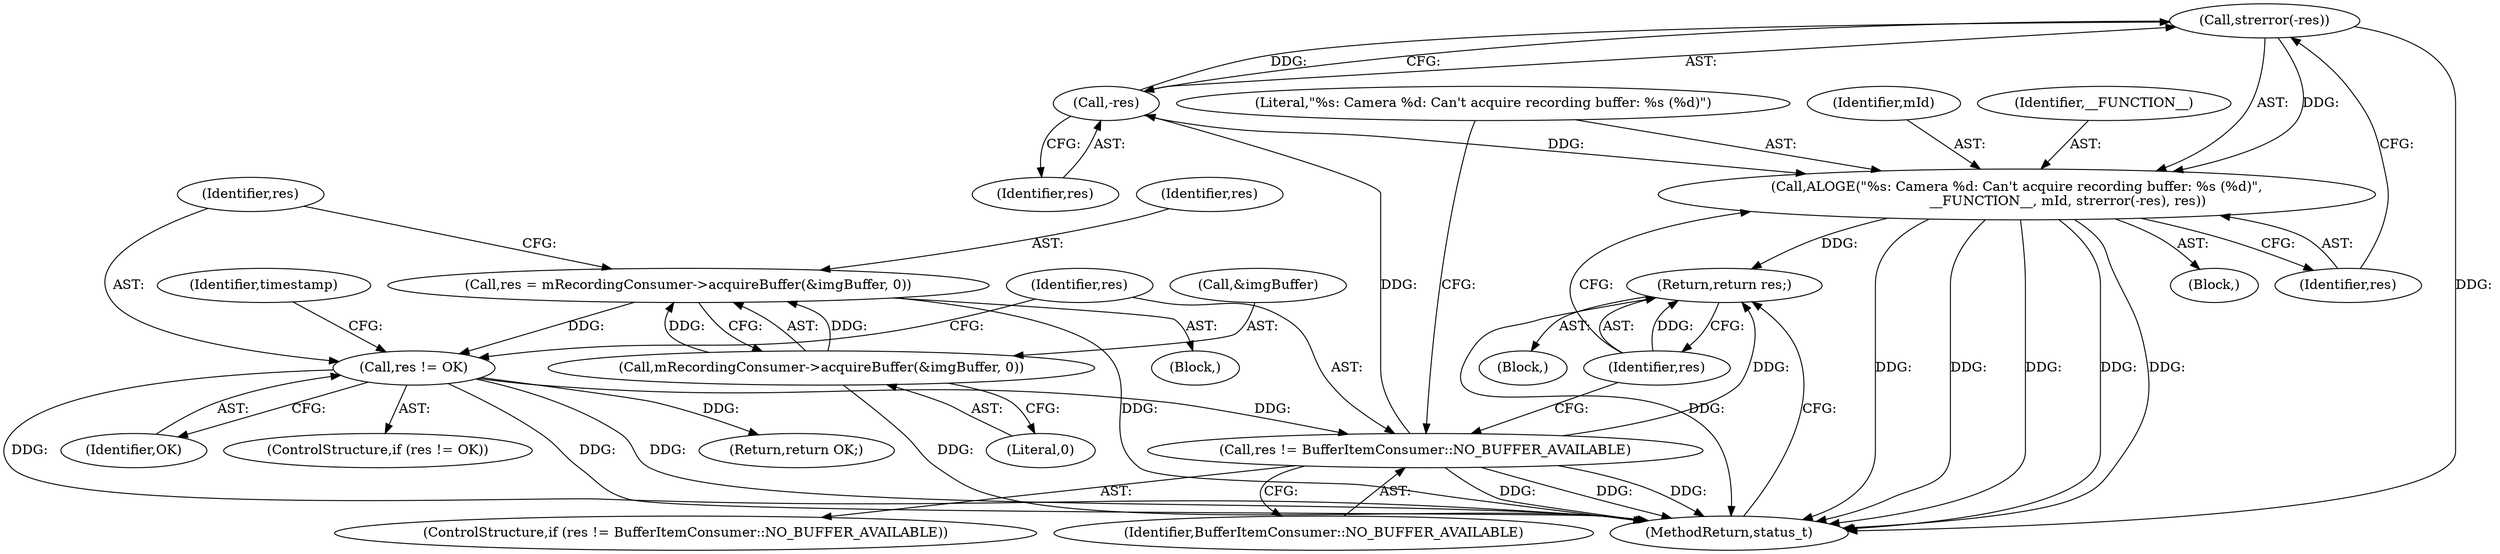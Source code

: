 digraph "0_Android_1f24c730ab6ca5aff1e3137b340b8aeaeda4bdbc_2@API" {
"1000176" [label="(Call,strerror(-res))"];
"1000177" [label="(Call,-res)"];
"1000168" [label="(Call,res != BufferItemConsumer::NO_BUFFER_AVAILABLE)"];
"1000163" [label="(Call,res != OK)"];
"1000156" [label="(Call,res = mRecordingConsumer->acquireBuffer(&imgBuffer, 0))"];
"1000158" [label="(Call,mRecordingConsumer->acquireBuffer(&imgBuffer, 0))"];
"1000172" [label="(Call,ALOGE(\"%s: Camera %d: Can't acquire recording buffer: %s (%d)\",\n                        __FUNCTION__, mId, strerror(-res), res))"];
"1000180" [label="(Return,return res;)"];
"1000175" [label="(Identifier,mId)"];
"1000178" [label="(Identifier,res)"];
"1000181" [label="(Identifier,res)"];
"1000177" [label="(Call,-res)"];
"1000171" [label="(Block,)"];
"1000156" [label="(Call,res = mRecordingConsumer->acquireBuffer(&imgBuffer, 0))"];
"1000173" [label="(Literal,\"%s: Camera %d: Can't acquire recording buffer: %s (%d)\")"];
"1000172" [label="(Call,ALOGE(\"%s: Camera %d: Can't acquire recording buffer: %s (%d)\",\n                        __FUNCTION__, mId, strerror(-res), res))"];
"1000163" [label="(Call,res != OK)"];
"1000162" [label="(ControlStructure,if (res != OK))"];
"1000157" [label="(Identifier,res)"];
"1000397" [label="(MethodReturn,status_t)"];
"1000166" [label="(Block,)"];
"1000176" [label="(Call,strerror(-res))"];
"1000152" [label="(Block,)"];
"1000174" [label="(Identifier,__FUNCTION__)"];
"1000167" [label="(ControlStructure,if (res != BufferItemConsumer::NO_BUFFER_AVAILABLE))"];
"1000164" [label="(Identifier,res)"];
"1000170" [label="(Identifier,BufferItemConsumer::NO_BUFFER_AVAILABLE)"];
"1000168" [label="(Call,res != BufferItemConsumer::NO_BUFFER_AVAILABLE)"];
"1000158" [label="(Call,mRecordingConsumer->acquireBuffer(&imgBuffer, 0))"];
"1000395" [label="(Return,return OK;)"];
"1000180" [label="(Return,return res;)"];
"1000179" [label="(Identifier,res)"];
"1000165" [label="(Identifier,OK)"];
"1000159" [label="(Call,&imgBuffer)"];
"1000183" [label="(Identifier,timestamp)"];
"1000169" [label="(Identifier,res)"];
"1000161" [label="(Literal,0)"];
"1000176" -> "1000172"  [label="AST: "];
"1000176" -> "1000177"  [label="CFG: "];
"1000177" -> "1000176"  [label="AST: "];
"1000179" -> "1000176"  [label="CFG: "];
"1000176" -> "1000397"  [label="DDG: "];
"1000176" -> "1000172"  [label="DDG: "];
"1000177" -> "1000176"  [label="DDG: "];
"1000177" -> "1000178"  [label="CFG: "];
"1000178" -> "1000177"  [label="AST: "];
"1000168" -> "1000177"  [label="DDG: "];
"1000177" -> "1000172"  [label="DDG: "];
"1000168" -> "1000167"  [label="AST: "];
"1000168" -> "1000170"  [label="CFG: "];
"1000169" -> "1000168"  [label="AST: "];
"1000170" -> "1000168"  [label="AST: "];
"1000173" -> "1000168"  [label="CFG: "];
"1000181" -> "1000168"  [label="CFG: "];
"1000168" -> "1000397"  [label="DDG: "];
"1000168" -> "1000397"  [label="DDG: "];
"1000168" -> "1000397"  [label="DDG: "];
"1000163" -> "1000168"  [label="DDG: "];
"1000168" -> "1000180"  [label="DDG: "];
"1000163" -> "1000162"  [label="AST: "];
"1000163" -> "1000165"  [label="CFG: "];
"1000164" -> "1000163"  [label="AST: "];
"1000165" -> "1000163"  [label="AST: "];
"1000169" -> "1000163"  [label="CFG: "];
"1000183" -> "1000163"  [label="CFG: "];
"1000163" -> "1000397"  [label="DDG: "];
"1000163" -> "1000397"  [label="DDG: "];
"1000163" -> "1000397"  [label="DDG: "];
"1000156" -> "1000163"  [label="DDG: "];
"1000163" -> "1000395"  [label="DDG: "];
"1000156" -> "1000152"  [label="AST: "];
"1000156" -> "1000158"  [label="CFG: "];
"1000157" -> "1000156"  [label="AST: "];
"1000158" -> "1000156"  [label="AST: "];
"1000164" -> "1000156"  [label="CFG: "];
"1000156" -> "1000397"  [label="DDG: "];
"1000158" -> "1000156"  [label="DDG: "];
"1000158" -> "1000156"  [label="DDG: "];
"1000158" -> "1000161"  [label="CFG: "];
"1000159" -> "1000158"  [label="AST: "];
"1000161" -> "1000158"  [label="AST: "];
"1000158" -> "1000397"  [label="DDG: "];
"1000172" -> "1000171"  [label="AST: "];
"1000172" -> "1000179"  [label="CFG: "];
"1000173" -> "1000172"  [label="AST: "];
"1000174" -> "1000172"  [label="AST: "];
"1000175" -> "1000172"  [label="AST: "];
"1000179" -> "1000172"  [label="AST: "];
"1000181" -> "1000172"  [label="CFG: "];
"1000172" -> "1000397"  [label="DDG: "];
"1000172" -> "1000397"  [label="DDG: "];
"1000172" -> "1000397"  [label="DDG: "];
"1000172" -> "1000397"  [label="DDG: "];
"1000172" -> "1000397"  [label="DDG: "];
"1000172" -> "1000180"  [label="DDG: "];
"1000180" -> "1000166"  [label="AST: "];
"1000180" -> "1000181"  [label="CFG: "];
"1000181" -> "1000180"  [label="AST: "];
"1000397" -> "1000180"  [label="CFG: "];
"1000180" -> "1000397"  [label="DDG: "];
"1000181" -> "1000180"  [label="DDG: "];
}
